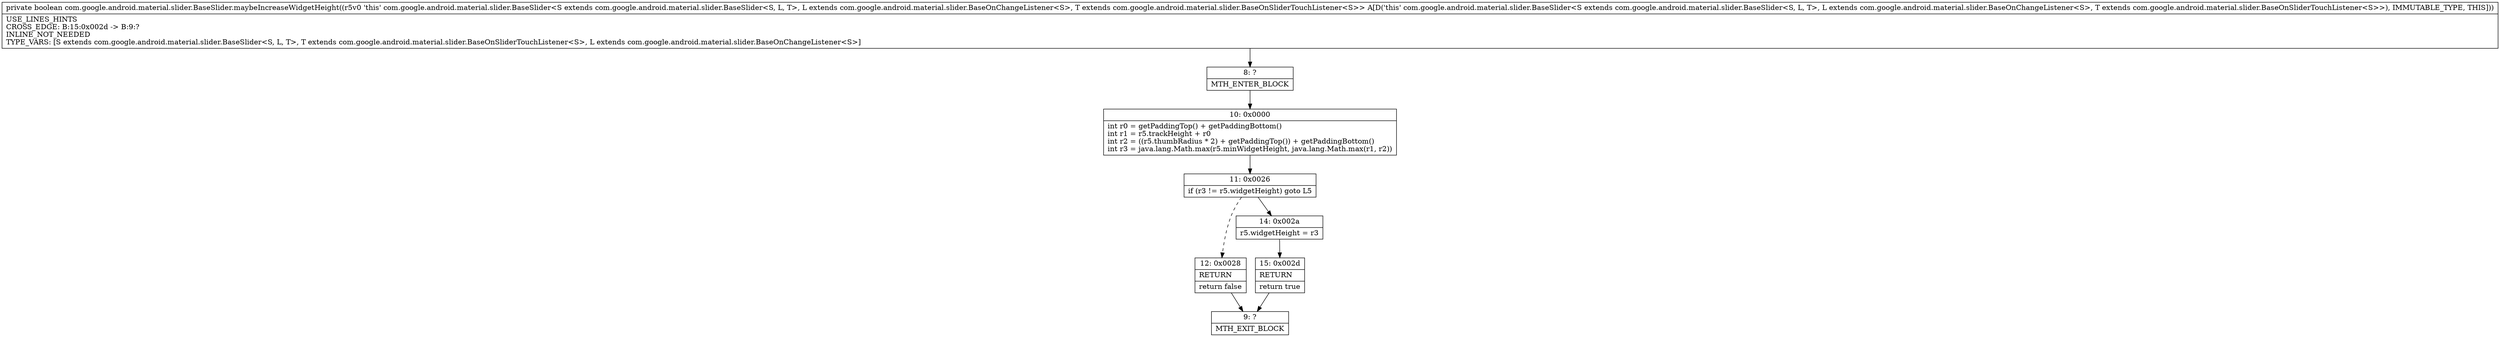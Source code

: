 digraph "CFG forcom.google.android.material.slider.BaseSlider.maybeIncreaseWidgetHeight()Z" {
Node_8 [shape=record,label="{8\:\ ?|MTH_ENTER_BLOCK\l}"];
Node_10 [shape=record,label="{10\:\ 0x0000|int r0 = getPaddingTop() + getPaddingBottom()\lint r1 = r5.trackHeight + r0\lint r2 = ((r5.thumbRadius * 2) + getPaddingTop()) + getPaddingBottom()\lint r3 = java.lang.Math.max(r5.minWidgetHeight, java.lang.Math.max(r1, r2))\l}"];
Node_11 [shape=record,label="{11\:\ 0x0026|if (r3 != r5.widgetHeight) goto L5\l}"];
Node_12 [shape=record,label="{12\:\ 0x0028|RETURN\l|return false\l}"];
Node_9 [shape=record,label="{9\:\ ?|MTH_EXIT_BLOCK\l}"];
Node_14 [shape=record,label="{14\:\ 0x002a|r5.widgetHeight = r3\l}"];
Node_15 [shape=record,label="{15\:\ 0x002d|RETURN\l|return true\l}"];
MethodNode[shape=record,label="{private boolean com.google.android.material.slider.BaseSlider.maybeIncreaseWidgetHeight((r5v0 'this' com.google.android.material.slider.BaseSlider\<S extends com.google.android.material.slider.BaseSlider\<S, L, T\>, L extends com.google.android.material.slider.BaseOnChangeListener\<S\>, T extends com.google.android.material.slider.BaseOnSliderTouchListener\<S\>\> A[D('this' com.google.android.material.slider.BaseSlider\<S extends com.google.android.material.slider.BaseSlider\<S, L, T\>, L extends com.google.android.material.slider.BaseOnChangeListener\<S\>, T extends com.google.android.material.slider.BaseOnSliderTouchListener\<S\>\>), IMMUTABLE_TYPE, THIS]))  | USE_LINES_HINTS\lCROSS_EDGE: B:15:0x002d \-\> B:9:?\lINLINE_NOT_NEEDED\lTYPE_VARS: [S extends com.google.android.material.slider.BaseSlider\<S, L, T\>, T extends com.google.android.material.slider.BaseOnSliderTouchListener\<S\>, L extends com.google.android.material.slider.BaseOnChangeListener\<S\>]\l}"];
MethodNode -> Node_8;Node_8 -> Node_10;
Node_10 -> Node_11;
Node_11 -> Node_12[style=dashed];
Node_11 -> Node_14;
Node_12 -> Node_9;
Node_14 -> Node_15;
Node_15 -> Node_9;
}

